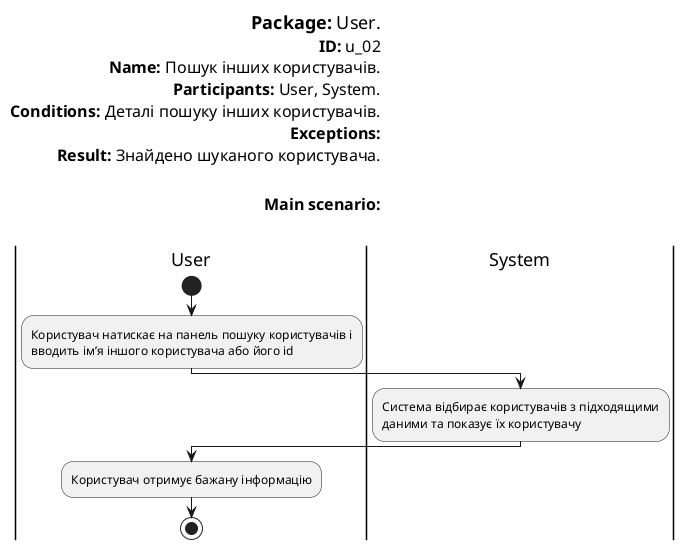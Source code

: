 ﻿@startuml
left header
<font color=000 size=18><b>Package:</b> User.
<font color=000 size=16><b>ID:</b> u_02
<font color=000 size=16><b>Name:</b> Пошук інших користувачів.
<font color=000 size=16><b>Participants:</b> User, System.
<font color=000 size=16><b>Conditions:</b> Деталі пошуку інших користувачів.
<font color=000 size=16><b>Exceptions:</b> 
<font color=000 size=16><b>Result:</b> Знайдено шуканого користувача.


<font color=000 size=16><b>Main scenario:</b>


end header
|User|
start
:Користувач натискає на панель пошуку користувачів і
вводить ім’я іншого користувача або його id;
|System|
:Система відбирає користувачів з підходящими 
даними та показує їх користувачу;
|User|
:Користувач отримує бажану інформацію;
stop
@enduml